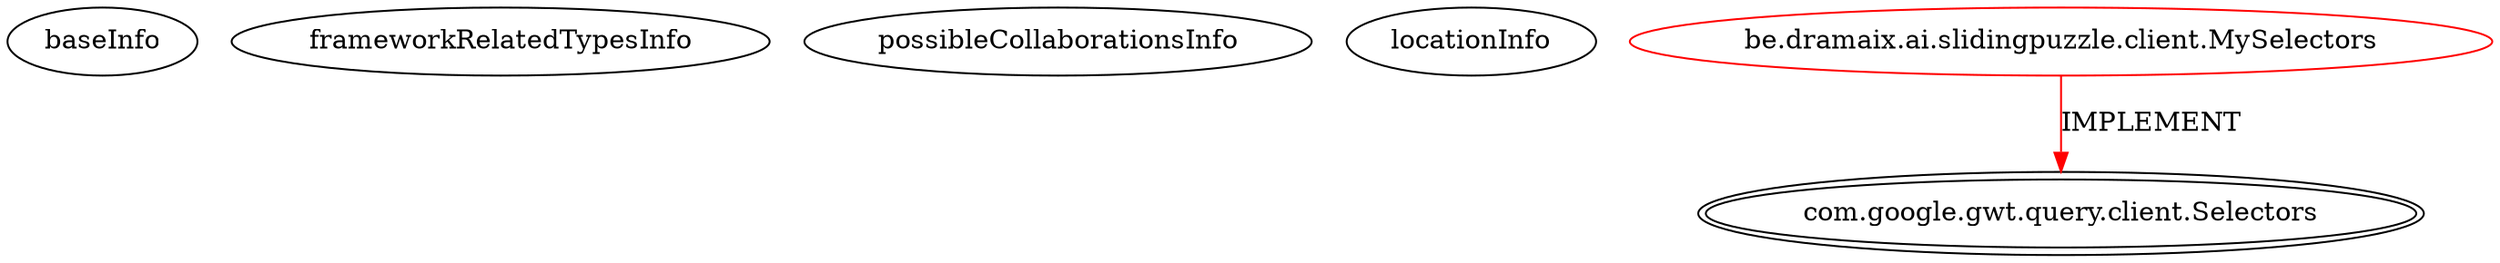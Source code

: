 digraph {
baseInfo[graphId=3112,category="extension_graph",isAnonymous=false,possibleRelation=false]
frameworkRelatedTypesInfo[0="com.google.gwt.query.client.Selectors"]
possibleCollaborationsInfo[]
locationInfo[projectName="jDramaix-SlidingPuzzle",filePath="/jDramaix-SlidingPuzzle/SlidingPuzzle-master/src/be/dramaix/ai/slidingpuzzle/client/MySelectors.java",contextSignature="MySelectors",graphId="3112"]
0[label="be.dramaix.ai.slidingpuzzle.client.MySelectors",vertexType="ROOT_CLIENT_CLASS_DECLARATION",isFrameworkType=false,color=red]
1[label="com.google.gwt.query.client.Selectors",vertexType="FRAMEWORK_INTERFACE_TYPE",isFrameworkType=true,peripheries=2]
0->1[label="IMPLEMENT",color=red]
}
